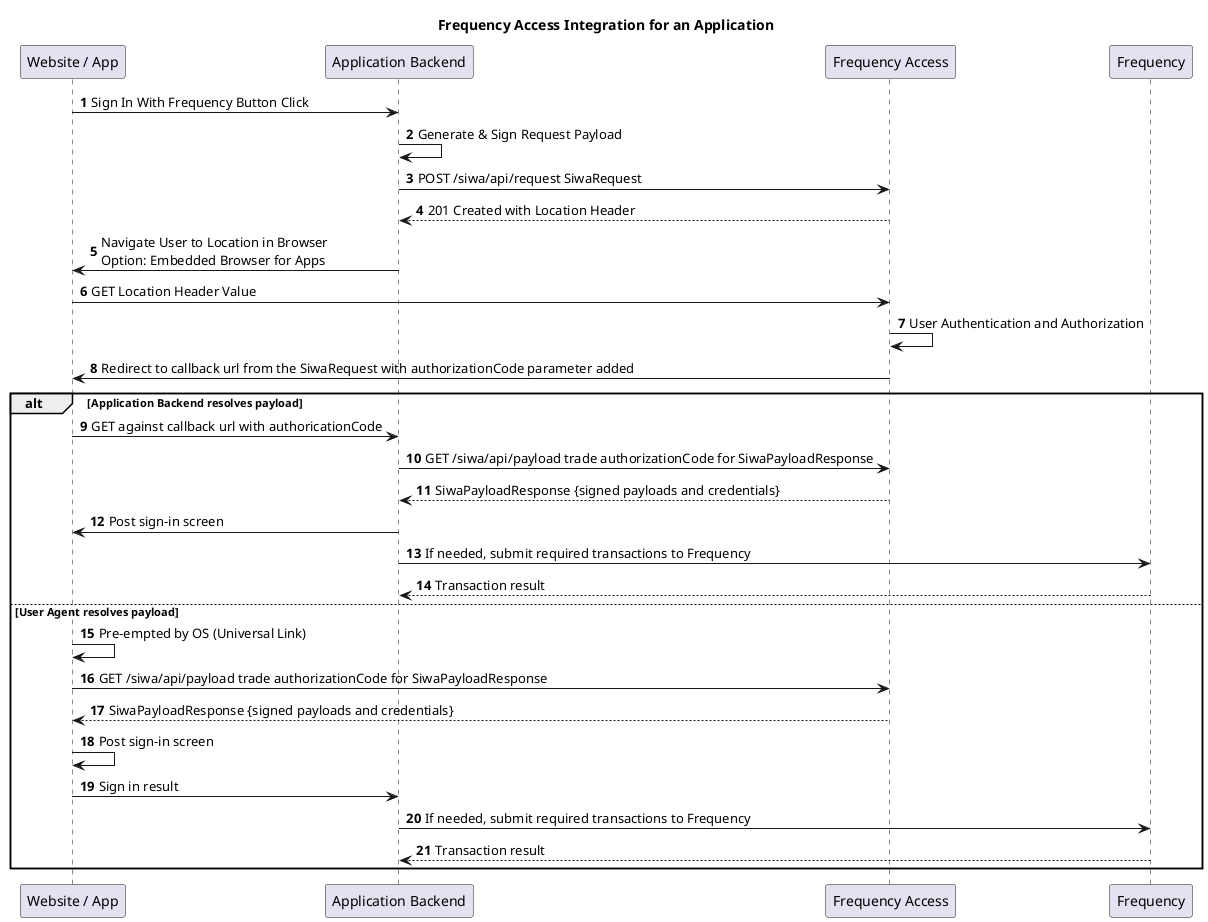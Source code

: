 @startuml
title "Frequency Access Integration for an Application"
participant "Website / App" as ua
participant "Application Backend" as p
participant "Frequency Access" as fa
participant "Frequency" as bc

autonumber
ua->p: Sign In With Frequency Button Click
p->p: Generate & Sign Request Payload
p->fa: POST /siwa/api/request SiwaRequest
return 201 Created with Location Header
p->ua: Navigate User to Location in Browser\nOption: Embedded Browser for Apps
ua->fa: GET Location Header Value
fa->fa: User Authentication and Authorization
fa->ua: Redirect to callback url from the SiwaRequest with authorizationCode parameter added
alt Application Backend resolves payload
    ua->p: GET against callback url with authoricationCode
    p->fa: GET /siwa/api/payload trade authorizationCode for SiwaPayloadResponse
    return SiwaPayloadResponse {signed payloads and credentials}
    p->ua: Post sign-in screen
    p->bc: If needed, submit required transactions to Frequency
    return Transaction result
else User Agent resolves payload
    ua->ua: Pre-empted by OS (Universal Link)
    ua->fa: GET /siwa/api/payload trade authorizationCode for SiwaPayloadResponse
    return SiwaPayloadResponse {signed payloads and credentials}
    ua->ua: Post sign-in screen
    ua->p: Sign in result
    p->bc: If needed, submit required transactions to Frequency
    return Transaction result
end
@enduml
